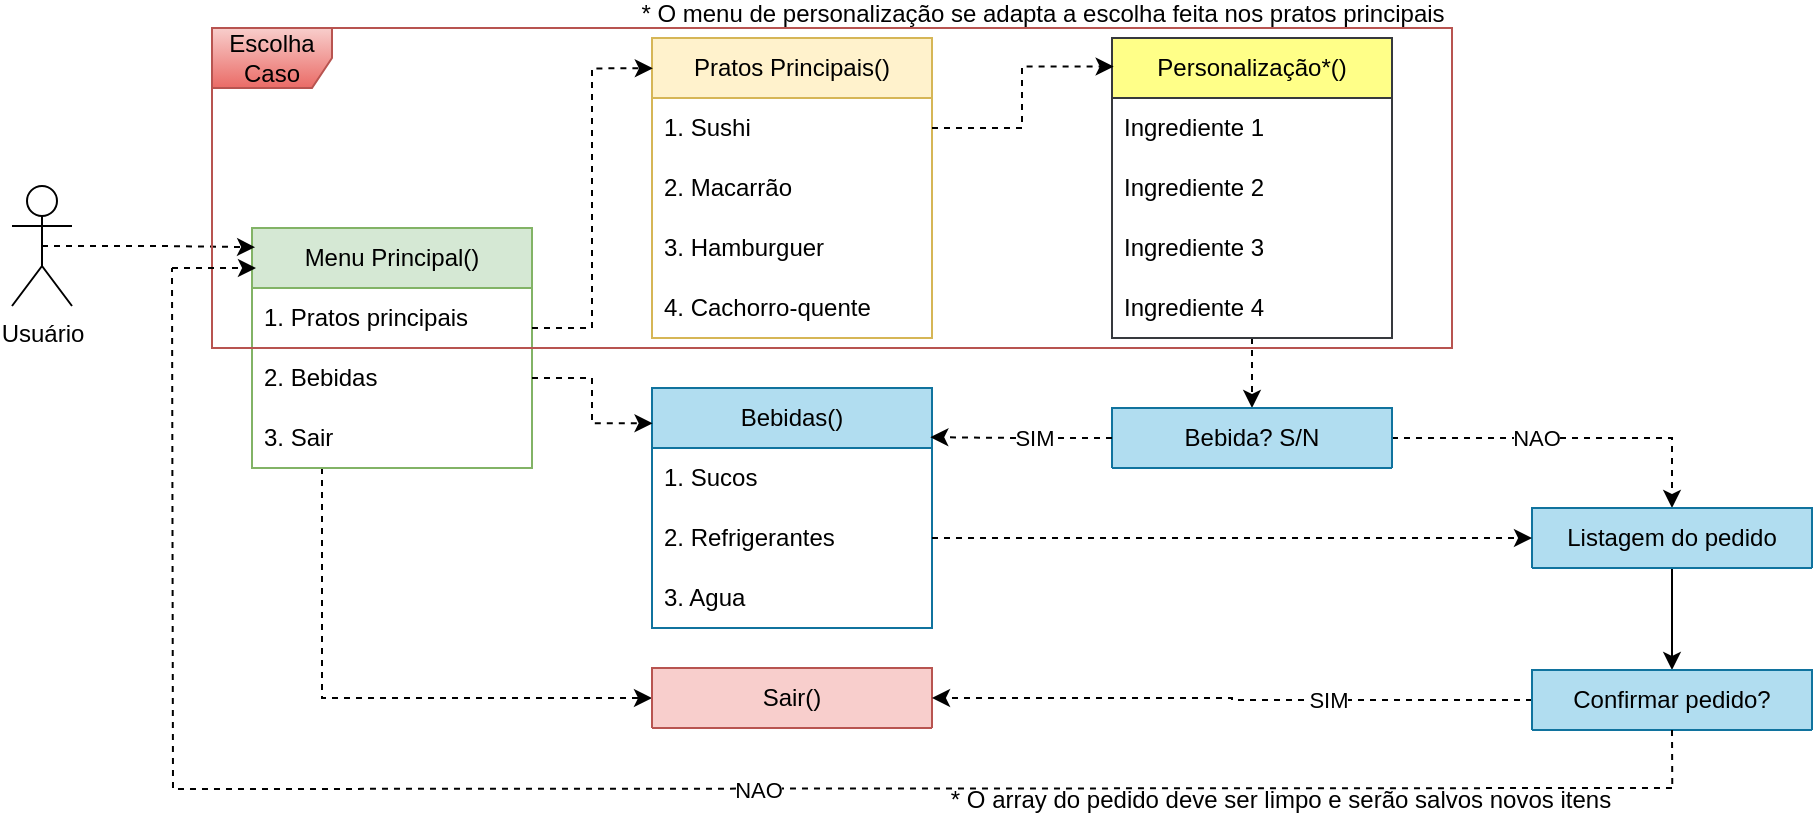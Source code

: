 <mxfile version="21.7.5" type="device">
  <diagram name="Fluxo geral" id="TeH6VJrooxFwAbJSuoHN">
    <mxGraphModel dx="1035" dy="553" grid="1" gridSize="10" guides="1" tooltips="1" connect="1" arrows="1" fold="1" page="1" pageScale="1" pageWidth="827" pageHeight="1169" background="#ffffff" math="0" shadow="0">
      <root>
        <mxCell id="0" />
        <mxCell id="1" parent="0" />
        <mxCell id="RJkcsbBOVtp3u88Bgt01-1" value="Usuário" style="shape=umlActor;verticalLabelPosition=bottom;verticalAlign=top;html=1;outlineConnect=0;" vertex="1" parent="1">
          <mxGeometry x="40" y="99" width="30" height="60" as="geometry" />
        </mxCell>
        <mxCell id="RJkcsbBOVtp3u88Bgt01-26" style="edgeStyle=orthogonalEdgeStyle;rounded=0;orthogonalLoop=1;jettySize=auto;html=1;exitX=0.25;exitY=1;exitDx=0;exitDy=0;entryX=0;entryY=0.5;entryDx=0;entryDy=0;dashed=1;" edge="1" parent="1" source="RJkcsbBOVtp3u88Bgt01-2" target="RJkcsbBOVtp3u88Bgt01-21">
          <mxGeometry relative="1" as="geometry" />
        </mxCell>
        <mxCell id="RJkcsbBOVtp3u88Bgt01-2" value="Menu Principal()" style="swimlane;fontStyle=0;childLayout=stackLayout;horizontal=1;startSize=30;horizontalStack=0;resizeParent=1;resizeParentMax=0;resizeLast=0;collapsible=1;marginBottom=0;whiteSpace=wrap;html=1;fillColor=#d5e8d4;strokeColor=#82b366;" vertex="1" parent="1">
          <mxGeometry x="160" y="120" width="140" height="120" as="geometry" />
        </mxCell>
        <mxCell id="RJkcsbBOVtp3u88Bgt01-3" value="1. Pratos principais" style="text;strokeColor=none;fillColor=none;align=left;verticalAlign=middle;spacingLeft=4;spacingRight=4;overflow=hidden;points=[[0,0.5],[1,0.5]];portConstraint=eastwest;rotatable=0;whiteSpace=wrap;html=1;" vertex="1" parent="RJkcsbBOVtp3u88Bgt01-2">
          <mxGeometry y="30" width="140" height="30" as="geometry" />
        </mxCell>
        <mxCell id="RJkcsbBOVtp3u88Bgt01-4" value="2. Bebidas" style="text;strokeColor=none;fillColor=none;align=left;verticalAlign=middle;spacingLeft=4;spacingRight=4;overflow=hidden;points=[[0,0.5],[1,0.5]];portConstraint=eastwest;rotatable=0;whiteSpace=wrap;html=1;" vertex="1" parent="RJkcsbBOVtp3u88Bgt01-2">
          <mxGeometry y="60" width="140" height="30" as="geometry" />
        </mxCell>
        <mxCell id="RJkcsbBOVtp3u88Bgt01-5" value="3. Sair" style="text;strokeColor=none;fillColor=none;align=left;verticalAlign=middle;spacingLeft=4;spacingRight=4;overflow=hidden;points=[[0,0.5],[1,0.5]];portConstraint=eastwest;rotatable=0;whiteSpace=wrap;html=1;" vertex="1" parent="RJkcsbBOVtp3u88Bgt01-2">
          <mxGeometry y="90" width="140" height="30" as="geometry" />
        </mxCell>
        <mxCell id="RJkcsbBOVtp3u88Bgt01-7" value="Pratos Principais()" style="swimlane;fontStyle=0;childLayout=stackLayout;horizontal=1;startSize=30;horizontalStack=0;resizeParent=1;resizeParentMax=0;resizeLast=0;collapsible=1;marginBottom=0;whiteSpace=wrap;html=1;fillColor=#fff2cc;strokeColor=#d6b656;" vertex="1" parent="1">
          <mxGeometry x="360" y="25" width="140" height="150" as="geometry" />
        </mxCell>
        <mxCell id="RJkcsbBOVtp3u88Bgt01-8" value="1. Sushi" style="text;strokeColor=none;fillColor=none;align=left;verticalAlign=middle;spacingLeft=4;spacingRight=4;overflow=hidden;points=[[0,0.5],[1,0.5]];portConstraint=eastwest;rotatable=0;whiteSpace=wrap;html=1;" vertex="1" parent="RJkcsbBOVtp3u88Bgt01-7">
          <mxGeometry y="30" width="140" height="30" as="geometry" />
        </mxCell>
        <mxCell id="RJkcsbBOVtp3u88Bgt01-9" value="2. Macarrão" style="text;strokeColor=none;fillColor=none;align=left;verticalAlign=middle;spacingLeft=4;spacingRight=4;overflow=hidden;points=[[0,0.5],[1,0.5]];portConstraint=eastwest;rotatable=0;whiteSpace=wrap;html=1;" vertex="1" parent="RJkcsbBOVtp3u88Bgt01-7">
          <mxGeometry y="60" width="140" height="30" as="geometry" />
        </mxCell>
        <mxCell id="RJkcsbBOVtp3u88Bgt01-10" value="3. Hamburguer" style="text;strokeColor=none;fillColor=none;align=left;verticalAlign=middle;spacingLeft=4;spacingRight=4;overflow=hidden;points=[[0,0.5],[1,0.5]];portConstraint=eastwest;rotatable=0;whiteSpace=wrap;html=1;" vertex="1" parent="RJkcsbBOVtp3u88Bgt01-7">
          <mxGeometry y="90" width="140" height="30" as="geometry" />
        </mxCell>
        <mxCell id="RJkcsbBOVtp3u88Bgt01-13" value="4. Cachorro-quente" style="text;strokeColor=none;fillColor=none;align=left;verticalAlign=middle;spacingLeft=4;spacingRight=4;overflow=hidden;points=[[0,0.5],[1,0.5]];portConstraint=eastwest;rotatable=0;whiteSpace=wrap;html=1;" vertex="1" parent="RJkcsbBOVtp3u88Bgt01-7">
          <mxGeometry y="120" width="140" height="30" as="geometry" />
        </mxCell>
        <mxCell id="RJkcsbBOVtp3u88Bgt01-14" value="Bebidas()" style="swimlane;fontStyle=0;childLayout=stackLayout;horizontal=1;startSize=30;horizontalStack=0;resizeParent=1;resizeParentMax=0;resizeLast=0;collapsible=1;marginBottom=0;whiteSpace=wrap;html=1;fillColor=#b1ddf0;strokeColor=#10739e;" vertex="1" parent="1">
          <mxGeometry x="360" y="200" width="140" height="120" as="geometry" />
        </mxCell>
        <mxCell id="RJkcsbBOVtp3u88Bgt01-15" value="1. Sucos" style="text;strokeColor=none;fillColor=none;align=left;verticalAlign=middle;spacingLeft=4;spacingRight=4;overflow=hidden;points=[[0,0.5],[1,0.5]];portConstraint=eastwest;rotatable=0;whiteSpace=wrap;html=1;" vertex="1" parent="RJkcsbBOVtp3u88Bgt01-14">
          <mxGeometry y="30" width="140" height="30" as="geometry" />
        </mxCell>
        <mxCell id="RJkcsbBOVtp3u88Bgt01-19" value="2. Refrigerantes" style="text;strokeColor=none;fillColor=none;align=left;verticalAlign=middle;spacingLeft=4;spacingRight=4;overflow=hidden;points=[[0,0.5],[1,0.5]];portConstraint=eastwest;rotatable=0;whiteSpace=wrap;html=1;" vertex="1" parent="RJkcsbBOVtp3u88Bgt01-14">
          <mxGeometry y="60" width="140" height="30" as="geometry" />
        </mxCell>
        <mxCell id="RJkcsbBOVtp3u88Bgt01-16" value="3. Agua" style="text;strokeColor=none;fillColor=none;align=left;verticalAlign=middle;spacingLeft=4;spacingRight=4;overflow=hidden;points=[[0,0.5],[1,0.5]];portConstraint=eastwest;rotatable=0;whiteSpace=wrap;html=1;" vertex="1" parent="RJkcsbBOVtp3u88Bgt01-14">
          <mxGeometry y="90" width="140" height="30" as="geometry" />
        </mxCell>
        <mxCell id="RJkcsbBOVtp3u88Bgt01-20" style="edgeStyle=orthogonalEdgeStyle;rounded=0;orthogonalLoop=1;jettySize=auto;html=1;exitX=1;exitY=0.5;exitDx=0;exitDy=0;entryX=0.002;entryY=0.147;entryDx=0;entryDy=0;dashed=1;entryPerimeter=0;" edge="1" parent="1" source="RJkcsbBOVtp3u88Bgt01-4" target="RJkcsbBOVtp3u88Bgt01-14">
          <mxGeometry relative="1" as="geometry" />
        </mxCell>
        <mxCell id="RJkcsbBOVtp3u88Bgt01-21" value="Sair()" style="swimlane;fontStyle=0;childLayout=stackLayout;horizontal=1;startSize=30;horizontalStack=0;resizeParent=1;resizeParentMax=0;resizeLast=0;collapsible=1;marginBottom=0;whiteSpace=wrap;html=1;fillColor=#f8cecc;strokeColor=#b85450;" vertex="1" parent="1">
          <mxGeometry x="360" y="340" width="140" height="30" as="geometry" />
        </mxCell>
        <mxCell id="RJkcsbBOVtp3u88Bgt01-43" style="edgeStyle=orthogonalEdgeStyle;rounded=0;orthogonalLoop=1;jettySize=auto;html=1;exitX=0.5;exitY=1;exitDx=0;exitDy=0;entryX=0.5;entryY=0;entryDx=0;entryDy=0;dashed=1;" edge="1" parent="1" source="RJkcsbBOVtp3u88Bgt01-28" target="RJkcsbBOVtp3u88Bgt01-39">
          <mxGeometry relative="1" as="geometry" />
        </mxCell>
        <mxCell id="RJkcsbBOVtp3u88Bgt01-28" value="Personalização*()" style="swimlane;fontStyle=0;childLayout=stackLayout;horizontal=1;startSize=30;horizontalStack=0;resizeParent=1;resizeParentMax=0;resizeLast=0;collapsible=1;marginBottom=0;whiteSpace=wrap;html=1;fillColor=#ffff88;strokeColor=#36393d;" vertex="1" parent="1">
          <mxGeometry x="590" y="25" width="140" height="150" as="geometry" />
        </mxCell>
        <mxCell id="RJkcsbBOVtp3u88Bgt01-29" value="Ingrediente 1" style="text;strokeColor=none;fillColor=none;align=left;verticalAlign=middle;spacingLeft=4;spacingRight=4;overflow=hidden;points=[[0,0.5],[1,0.5]];portConstraint=eastwest;rotatable=0;whiteSpace=wrap;html=1;" vertex="1" parent="RJkcsbBOVtp3u88Bgt01-28">
          <mxGeometry y="30" width="140" height="30" as="geometry" />
        </mxCell>
        <mxCell id="RJkcsbBOVtp3u88Bgt01-30" value="Ingrediente 2" style="text;strokeColor=none;fillColor=none;align=left;verticalAlign=middle;spacingLeft=4;spacingRight=4;overflow=hidden;points=[[0,0.5],[1,0.5]];portConstraint=eastwest;rotatable=0;whiteSpace=wrap;html=1;" vertex="1" parent="RJkcsbBOVtp3u88Bgt01-28">
          <mxGeometry y="60" width="140" height="30" as="geometry" />
        </mxCell>
        <mxCell id="RJkcsbBOVtp3u88Bgt01-31" value="Ingrediente 3" style="text;strokeColor=none;fillColor=none;align=left;verticalAlign=middle;spacingLeft=4;spacingRight=4;overflow=hidden;points=[[0,0.5],[1,0.5]];portConstraint=eastwest;rotatable=0;whiteSpace=wrap;html=1;" vertex="1" parent="RJkcsbBOVtp3u88Bgt01-28">
          <mxGeometry y="90" width="140" height="30" as="geometry" />
        </mxCell>
        <mxCell id="RJkcsbBOVtp3u88Bgt01-32" value="Ingrediente 4" style="text;strokeColor=none;fillColor=none;align=left;verticalAlign=middle;spacingLeft=4;spacingRight=4;overflow=hidden;points=[[0,0.5],[1,0.5]];portConstraint=eastwest;rotatable=0;whiteSpace=wrap;html=1;" vertex="1" parent="RJkcsbBOVtp3u88Bgt01-28">
          <mxGeometry y="120" width="140" height="30" as="geometry" />
        </mxCell>
        <mxCell id="RJkcsbBOVtp3u88Bgt01-6" style="edgeStyle=orthogonalEdgeStyle;rounded=0;orthogonalLoop=1;jettySize=auto;html=1;exitX=0.5;exitY=0.5;exitDx=0;exitDy=0;exitPerimeter=0;entryX=0.011;entryY=0.08;entryDx=0;entryDy=0;entryPerimeter=0;dashed=1;" edge="1" parent="1" source="RJkcsbBOVtp3u88Bgt01-1" target="RJkcsbBOVtp3u88Bgt01-2">
          <mxGeometry relative="1" as="geometry">
            <mxPoint x="150" y="170.529" as="targetPoint" />
          </mxGeometry>
        </mxCell>
        <mxCell id="RJkcsbBOVtp3u88Bgt01-37" value="Escolha Caso" style="shape=umlFrame;whiteSpace=wrap;html=1;pointerEvents=0;fillColor=#f8cecc;strokeColor=#b85450;gradientColor=#ea6b66;" vertex="1" parent="1">
          <mxGeometry x="140" y="20" width="620" height="160" as="geometry" />
        </mxCell>
        <mxCell id="RJkcsbBOVtp3u88Bgt01-38" value="* O array do pedido deve ser limpo e serão salvos novos itens" style="text;html=1;strokeColor=none;fillColor=none;align=center;verticalAlign=middle;whiteSpace=wrap;rounded=0;" vertex="1" parent="1">
          <mxGeometry x="460" y="400" width="429" height="12" as="geometry" />
        </mxCell>
        <mxCell id="RJkcsbBOVtp3u88Bgt01-48" style="edgeStyle=orthogonalEdgeStyle;rounded=0;orthogonalLoop=1;jettySize=auto;html=1;exitX=1;exitY=0.5;exitDx=0;exitDy=0;entryX=0.5;entryY=0;entryDx=0;entryDy=0;dashed=1;" edge="1" parent="1" source="RJkcsbBOVtp3u88Bgt01-39" target="RJkcsbBOVtp3u88Bgt01-47">
          <mxGeometry relative="1" as="geometry">
            <Array as="points">
              <mxPoint x="870" y="225" />
            </Array>
          </mxGeometry>
        </mxCell>
        <mxCell id="RJkcsbBOVtp3u88Bgt01-49" value="NAO" style="edgeLabel;html=1;align=center;verticalAlign=middle;resizable=0;points=[];" vertex="1" connectable="0" parent="RJkcsbBOVtp3u88Bgt01-48">
          <mxGeometry x="-0.205" relative="1" as="geometry">
            <mxPoint x="2" as="offset" />
          </mxGeometry>
        </mxCell>
        <mxCell id="RJkcsbBOVtp3u88Bgt01-39" value="Bebida? S/N" style="swimlane;fontStyle=0;childLayout=stackLayout;horizontal=1;startSize=30;horizontalStack=0;resizeParent=1;resizeParentMax=0;resizeLast=0;collapsible=1;marginBottom=0;whiteSpace=wrap;html=1;fillColor=#b1ddf0;strokeColor=#10739e;" vertex="1" parent="1">
          <mxGeometry x="590" y="210" width="140" height="30" as="geometry" />
        </mxCell>
        <mxCell id="RJkcsbBOVtp3u88Bgt01-44" style="edgeStyle=orthogonalEdgeStyle;rounded=0;orthogonalLoop=1;jettySize=auto;html=1;exitX=0;exitY=0.5;exitDx=0;exitDy=0;entryX=0.994;entryY=0.205;entryDx=0;entryDy=0;entryPerimeter=0;dashed=1;" edge="1" parent="1" source="RJkcsbBOVtp3u88Bgt01-39" target="RJkcsbBOVtp3u88Bgt01-14">
          <mxGeometry relative="1" as="geometry" />
        </mxCell>
        <mxCell id="RJkcsbBOVtp3u88Bgt01-46" value="SIM" style="edgeLabel;html=1;align=center;verticalAlign=middle;resizable=0;points=[];" vertex="1" connectable="0" parent="RJkcsbBOVtp3u88Bgt01-44">
          <mxGeometry x="-0.144" relative="1" as="geometry">
            <mxPoint as="offset" />
          </mxGeometry>
        </mxCell>
        <mxCell id="RJkcsbBOVtp3u88Bgt01-51" style="edgeStyle=orthogonalEdgeStyle;rounded=0;orthogonalLoop=1;jettySize=auto;html=1;exitX=0.5;exitY=1;exitDx=0;exitDy=0;entryX=0.5;entryY=0;entryDx=0;entryDy=0;" edge="1" parent="1" source="RJkcsbBOVtp3u88Bgt01-47" target="RJkcsbBOVtp3u88Bgt01-50">
          <mxGeometry relative="1" as="geometry" />
        </mxCell>
        <mxCell id="RJkcsbBOVtp3u88Bgt01-47" value="Listagem do pedido" style="swimlane;fontStyle=0;childLayout=stackLayout;horizontal=1;startSize=30;horizontalStack=0;resizeParent=1;resizeParentMax=0;resizeLast=0;collapsible=1;marginBottom=0;whiteSpace=wrap;html=1;fillColor=#b1ddf0;strokeColor=#10739e;" vertex="1" parent="1">
          <mxGeometry x="800" y="260" width="140" height="30" as="geometry" />
        </mxCell>
        <mxCell id="RJkcsbBOVtp3u88Bgt01-52" style="edgeStyle=orthogonalEdgeStyle;rounded=0;orthogonalLoop=1;jettySize=auto;html=1;exitX=0;exitY=0.5;exitDx=0;exitDy=0;entryX=1;entryY=0.5;entryDx=0;entryDy=0;dashed=1;" edge="1" parent="1" source="RJkcsbBOVtp3u88Bgt01-50" target="RJkcsbBOVtp3u88Bgt01-21">
          <mxGeometry relative="1" as="geometry" />
        </mxCell>
        <mxCell id="RJkcsbBOVtp3u88Bgt01-60" value="SIM" style="edgeLabel;html=1;align=center;verticalAlign=middle;resizable=0;points=[];" vertex="1" connectable="0" parent="RJkcsbBOVtp3u88Bgt01-52">
          <mxGeometry x="-0.278" y="1" relative="1" as="geometry">
            <mxPoint x="6" y="-1" as="offset" />
          </mxGeometry>
        </mxCell>
        <mxCell id="RJkcsbBOVtp3u88Bgt01-50" value="Confirmar pedido?" style="swimlane;fontStyle=0;childLayout=stackLayout;horizontal=1;startSize=30;horizontalStack=0;resizeParent=1;resizeParentMax=0;resizeLast=0;collapsible=1;marginBottom=0;whiteSpace=wrap;html=1;fillColor=#b1ddf0;strokeColor=#10739e;" vertex="1" parent="1">
          <mxGeometry x="800" y="341" width="140" height="30" as="geometry" />
        </mxCell>
        <mxCell id="RJkcsbBOVtp3u88Bgt01-59" style="edgeStyle=orthogonalEdgeStyle;rounded=0;orthogonalLoop=1;jettySize=auto;html=1;entryX=0.01;entryY=0.678;entryDx=0;entryDy=0;entryPerimeter=0;dashed=1;" edge="1" parent="1">
          <mxGeometry relative="1" as="geometry">
            <mxPoint x="162" y="140.04" as="targetPoint" />
            <mxPoint x="120" y="140" as="sourcePoint" />
            <Array as="points">
              <mxPoint x="151" y="140.2" />
              <mxPoint x="151" y="140.2" />
            </Array>
          </mxGeometry>
        </mxCell>
        <mxCell id="RJkcsbBOVtp3u88Bgt01-53" style="edgeStyle=orthogonalEdgeStyle;rounded=0;orthogonalLoop=1;jettySize=auto;html=1;endArrow=none;endFill=0;dashed=1;" edge="1" parent="1">
          <mxGeometry relative="1" as="geometry">
            <mxPoint x="120" y="140" as="targetPoint" />
            <mxPoint x="869.997" y="400" as="sourcePoint" />
          </mxGeometry>
        </mxCell>
        <mxCell id="RJkcsbBOVtp3u88Bgt01-61" value="NAO" style="edgeLabel;html=1;align=center;verticalAlign=middle;resizable=0;points=[];" vertex="1" connectable="0" parent="RJkcsbBOVtp3u88Bgt01-53">
          <mxGeometry x="-0.053" y="2" relative="1" as="geometry">
            <mxPoint x="21" y="-2" as="offset" />
          </mxGeometry>
        </mxCell>
        <mxCell id="RJkcsbBOVtp3u88Bgt01-54" style="edgeStyle=orthogonalEdgeStyle;rounded=0;orthogonalLoop=1;jettySize=auto;html=1;exitX=0.5;exitY=1;exitDx=0;exitDy=0;endArrow=none;endFill=0;dashed=1;" edge="1" parent="1" source="RJkcsbBOVtp3u88Bgt01-50">
          <mxGeometry relative="1" as="geometry">
            <mxPoint x="870.14" y="400" as="targetPoint" />
          </mxGeometry>
        </mxCell>
        <mxCell id="RJkcsbBOVtp3u88Bgt01-65" value="* O menu de personalização se adapta a escolha feita nos pratos principais" style="text;html=1;strokeColor=none;fillColor=none;align=center;verticalAlign=middle;whiteSpace=wrap;rounded=0;" vertex="1" parent="1">
          <mxGeometry x="341" y="7" width="429" height="12" as="geometry" />
        </mxCell>
        <mxCell id="RJkcsbBOVtp3u88Bgt01-66" style="edgeStyle=orthogonalEdgeStyle;rounded=0;orthogonalLoop=1;jettySize=auto;html=1;exitX=1;exitY=0.5;exitDx=0;exitDy=0;entryX=0;entryY=0.5;entryDx=0;entryDy=0;dashed=1;" edge="1" parent="1" source="RJkcsbBOVtp3u88Bgt01-19" target="RJkcsbBOVtp3u88Bgt01-47">
          <mxGeometry relative="1" as="geometry" />
        </mxCell>
        <mxCell id="RJkcsbBOVtp3u88Bgt01-11" style="edgeStyle=orthogonalEdgeStyle;rounded=0;orthogonalLoop=1;jettySize=auto;html=1;dashed=1;entryX=0.003;entryY=0.101;entryDx=0;entryDy=0;entryPerimeter=0;" edge="1" parent="1" target="RJkcsbBOVtp3u88Bgt01-7">
          <mxGeometry relative="1" as="geometry">
            <mxPoint x="300" y="170" as="sourcePoint" />
            <mxPoint x="350" y="40" as="targetPoint" />
            <Array as="points">
              <mxPoint x="300" y="170" />
              <mxPoint x="330" y="170" />
              <mxPoint x="330" y="40" />
            </Array>
          </mxGeometry>
        </mxCell>
        <mxCell id="RJkcsbBOVtp3u88Bgt01-67" style="edgeStyle=orthogonalEdgeStyle;rounded=0;orthogonalLoop=1;jettySize=auto;html=1;exitX=1;exitY=0.5;exitDx=0;exitDy=0;entryX=0.006;entryY=0.095;entryDx=0;entryDy=0;entryPerimeter=0;dashed=1;" edge="1" parent="1" source="RJkcsbBOVtp3u88Bgt01-8" target="RJkcsbBOVtp3u88Bgt01-28">
          <mxGeometry relative="1" as="geometry" />
        </mxCell>
      </root>
    </mxGraphModel>
  </diagram>
</mxfile>
